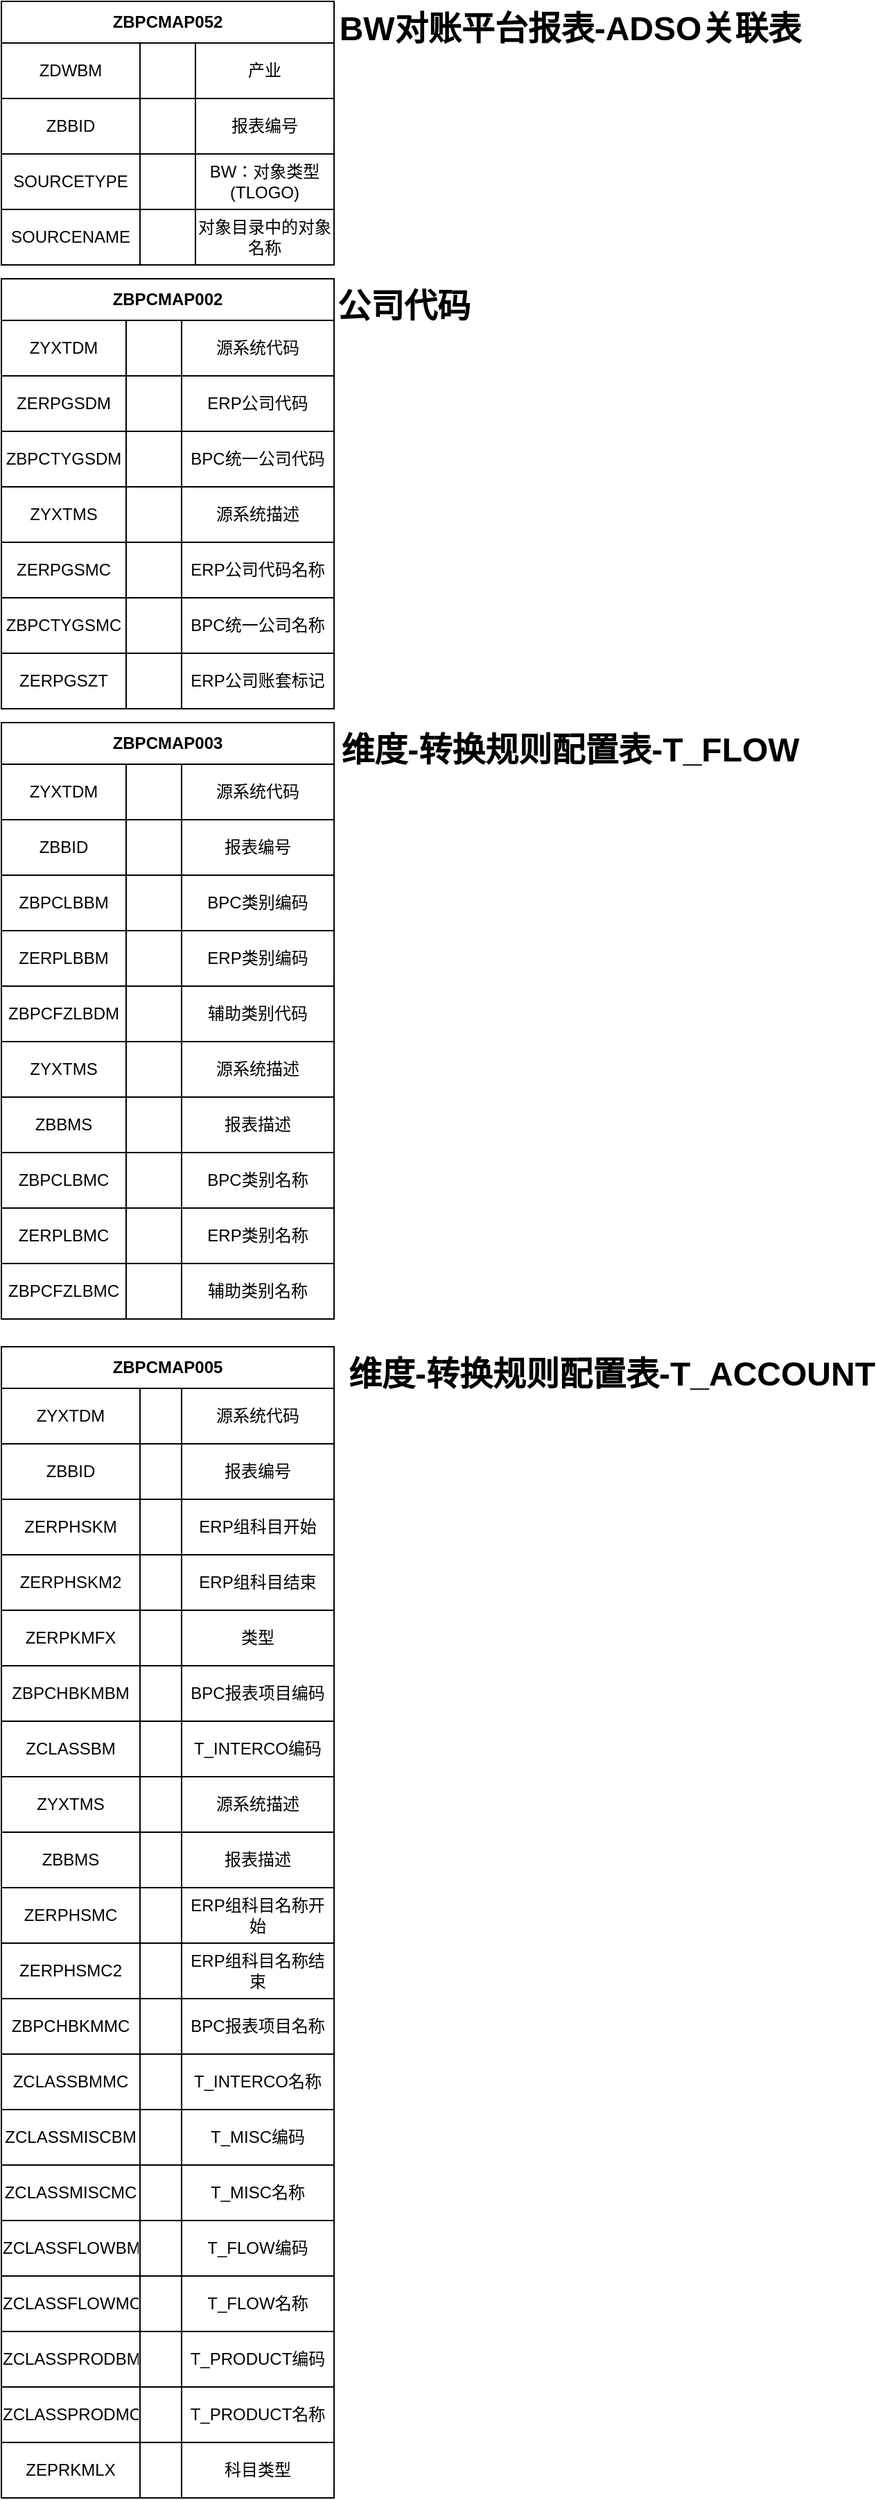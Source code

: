 <mxfile version="14.2.9" type="github" pages="2">
  <diagram id="AV6xKG_2EytfMjAXluW-" name="第 1 页">
    <mxGraphModel dx="919" dy="552" grid="1" gridSize="10" guides="1" tooltips="1" connect="1" arrows="1" fold="1" page="1" pageScale="1" pageWidth="800" pageHeight="10000" math="0" shadow="0">
      <root>
        <mxCell id="0" />
        <mxCell id="1" parent="0" />
        <mxCell id="hJ08Fr4r6DhUKSR9rsKi-1" value="ZBPCMAP052" style="shape=table;html=1;whiteSpace=wrap;startSize=30;container=1;collapsible=0;childLayout=tableLayout;fontStyle=1;align=center;" vertex="1" parent="1">
          <mxGeometry x="60" y="60" width="240" height="190" as="geometry" />
        </mxCell>
        <mxCell id="hJ08Fr4r6DhUKSR9rsKi-2" value="" style="shape=partialRectangle;html=1;whiteSpace=wrap;collapsible=0;dropTarget=0;pointerEvents=0;fillColor=none;top=0;left=0;bottom=0;right=0;points=[[0,0.5],[1,0.5]];portConstraint=eastwest;" vertex="1" parent="hJ08Fr4r6DhUKSR9rsKi-1">
          <mxGeometry y="30" width="240" height="40" as="geometry" />
        </mxCell>
        <mxCell id="hJ08Fr4r6DhUKSR9rsKi-3" value="ZDWBM" style="shape=partialRectangle;html=1;whiteSpace=wrap;connectable=0;fillColor=none;top=0;left=0;bottom=0;right=0;overflow=hidden;" vertex="1" parent="hJ08Fr4r6DhUKSR9rsKi-2">
          <mxGeometry width="100" height="40" as="geometry" />
        </mxCell>
        <mxCell id="hJ08Fr4r6DhUKSR9rsKi-4" value="" style="shape=partialRectangle;html=1;whiteSpace=wrap;connectable=0;fillColor=none;top=0;left=0;bottom=0;right=0;overflow=hidden;" vertex="1" parent="hJ08Fr4r6DhUKSR9rsKi-2">
          <mxGeometry x="100" width="40" height="40" as="geometry" />
        </mxCell>
        <mxCell id="hJ08Fr4r6DhUKSR9rsKi-5" value="产业" style="shape=partialRectangle;html=1;whiteSpace=wrap;connectable=0;fillColor=none;top=0;left=0;bottom=0;right=0;overflow=hidden;" vertex="1" parent="hJ08Fr4r6DhUKSR9rsKi-2">
          <mxGeometry x="140" width="100" height="40" as="geometry" />
        </mxCell>
        <mxCell id="hJ08Fr4r6DhUKSR9rsKi-6" value="" style="shape=partialRectangle;html=1;whiteSpace=wrap;collapsible=0;dropTarget=0;pointerEvents=0;fillColor=none;top=0;left=0;bottom=0;right=0;points=[[0,0.5],[1,0.5]];portConstraint=eastwest;" vertex="1" parent="hJ08Fr4r6DhUKSR9rsKi-1">
          <mxGeometry y="70" width="240" height="40" as="geometry" />
        </mxCell>
        <mxCell id="hJ08Fr4r6DhUKSR9rsKi-7" value="ZBBID" style="shape=partialRectangle;html=1;whiteSpace=wrap;connectable=0;fillColor=none;top=0;left=0;bottom=0;right=0;overflow=hidden;" vertex="1" parent="hJ08Fr4r6DhUKSR9rsKi-6">
          <mxGeometry width="100" height="40" as="geometry" />
        </mxCell>
        <mxCell id="hJ08Fr4r6DhUKSR9rsKi-8" value="" style="shape=partialRectangle;html=1;whiteSpace=wrap;connectable=0;fillColor=none;top=0;left=0;bottom=0;right=0;overflow=hidden;" vertex="1" parent="hJ08Fr4r6DhUKSR9rsKi-6">
          <mxGeometry x="100" width="40" height="40" as="geometry" />
        </mxCell>
        <mxCell id="hJ08Fr4r6DhUKSR9rsKi-9" value="报表编号" style="shape=partialRectangle;html=1;whiteSpace=wrap;connectable=0;fillColor=none;top=0;left=0;bottom=0;right=0;overflow=hidden;" vertex="1" parent="hJ08Fr4r6DhUKSR9rsKi-6">
          <mxGeometry x="140" width="100" height="40" as="geometry" />
        </mxCell>
        <mxCell id="hJ08Fr4r6DhUKSR9rsKi-10" value="" style="shape=partialRectangle;html=1;whiteSpace=wrap;collapsible=0;dropTarget=0;pointerEvents=0;fillColor=none;top=0;left=0;bottom=0;right=0;points=[[0,0.5],[1,0.5]];portConstraint=eastwest;" vertex="1" parent="hJ08Fr4r6DhUKSR9rsKi-1">
          <mxGeometry y="110" width="240" height="40" as="geometry" />
        </mxCell>
        <mxCell id="hJ08Fr4r6DhUKSR9rsKi-11" value="SOURCETYPE" style="shape=partialRectangle;html=1;whiteSpace=wrap;connectable=0;fillColor=none;top=0;left=0;bottom=0;right=0;overflow=hidden;" vertex="1" parent="hJ08Fr4r6DhUKSR9rsKi-10">
          <mxGeometry width="100" height="40" as="geometry" />
        </mxCell>
        <mxCell id="hJ08Fr4r6DhUKSR9rsKi-12" value="" style="shape=partialRectangle;html=1;whiteSpace=wrap;connectable=0;fillColor=none;top=0;left=0;bottom=0;right=0;overflow=hidden;" vertex="1" parent="hJ08Fr4r6DhUKSR9rsKi-10">
          <mxGeometry x="100" width="40" height="40" as="geometry" />
        </mxCell>
        <mxCell id="hJ08Fr4r6DhUKSR9rsKi-13" value="BW：对象类型 (TLOGO)" style="shape=partialRectangle;html=1;whiteSpace=wrap;connectable=0;fillColor=none;top=0;left=0;bottom=0;right=0;overflow=hidden;" vertex="1" parent="hJ08Fr4r6DhUKSR9rsKi-10">
          <mxGeometry x="140" width="100" height="40" as="geometry" />
        </mxCell>
        <mxCell id="hJ08Fr4r6DhUKSR9rsKi-20" style="shape=partialRectangle;html=1;whiteSpace=wrap;collapsible=0;dropTarget=0;pointerEvents=0;fillColor=none;top=0;left=0;bottom=0;right=0;points=[[0,0.5],[1,0.5]];portConstraint=eastwest;" vertex="1" parent="hJ08Fr4r6DhUKSR9rsKi-1">
          <mxGeometry y="150" width="240" height="40" as="geometry" />
        </mxCell>
        <mxCell id="hJ08Fr4r6DhUKSR9rsKi-21" value="SOURCENAME" style="shape=partialRectangle;html=1;whiteSpace=wrap;connectable=0;fillColor=none;top=0;left=0;bottom=0;right=0;overflow=hidden;" vertex="1" parent="hJ08Fr4r6DhUKSR9rsKi-20">
          <mxGeometry width="100" height="40" as="geometry" />
        </mxCell>
        <mxCell id="hJ08Fr4r6DhUKSR9rsKi-22" style="shape=partialRectangle;html=1;whiteSpace=wrap;connectable=0;fillColor=none;top=0;left=0;bottom=0;right=0;overflow=hidden;" vertex="1" parent="hJ08Fr4r6DhUKSR9rsKi-20">
          <mxGeometry x="100" width="40" height="40" as="geometry" />
        </mxCell>
        <mxCell id="hJ08Fr4r6DhUKSR9rsKi-23" value="对象目录中的对象名称" style="shape=partialRectangle;html=1;whiteSpace=wrap;connectable=0;fillColor=none;top=0;left=0;bottom=0;right=0;overflow=hidden;" vertex="1" parent="hJ08Fr4r6DhUKSR9rsKi-20">
          <mxGeometry x="140" width="100" height="40" as="geometry" />
        </mxCell>
        <mxCell id="hJ08Fr4r6DhUKSR9rsKi-15" value="BW对账平台报表-ADSO关联表" style="text;strokeColor=none;fillColor=none;html=1;fontSize=24;fontStyle=1;verticalAlign=middle;align=center;" vertex="1" parent="1">
          <mxGeometry x="420" y="60" width="100" height="40" as="geometry" />
        </mxCell>
        <mxCell id="hJ08Fr4r6DhUKSR9rsKi-25" value="ZBPCMAP002" style="shape=table;html=1;whiteSpace=wrap;startSize=30;container=1;collapsible=0;childLayout=tableLayout;fontStyle=1;align=center;" vertex="1" parent="1">
          <mxGeometry x="60" y="260" width="240" height="310" as="geometry" />
        </mxCell>
        <mxCell id="hJ08Fr4r6DhUKSR9rsKi-26" value="" style="shape=partialRectangle;html=1;whiteSpace=wrap;collapsible=0;dropTarget=0;pointerEvents=0;fillColor=none;top=0;left=0;bottom=0;right=0;points=[[0,0.5],[1,0.5]];portConstraint=eastwest;" vertex="1" parent="hJ08Fr4r6DhUKSR9rsKi-25">
          <mxGeometry y="30" width="240" height="40" as="geometry" />
        </mxCell>
        <mxCell id="hJ08Fr4r6DhUKSR9rsKi-27" value="ZYXTDM" style="shape=partialRectangle;html=1;whiteSpace=wrap;connectable=0;fillColor=none;top=0;left=0;bottom=0;right=0;overflow=hidden;" vertex="1" parent="hJ08Fr4r6DhUKSR9rsKi-26">
          <mxGeometry width="90" height="40" as="geometry" />
        </mxCell>
        <mxCell id="hJ08Fr4r6DhUKSR9rsKi-28" value="" style="shape=partialRectangle;html=1;whiteSpace=wrap;connectable=0;fillColor=none;top=0;left=0;bottom=0;right=0;overflow=hidden;" vertex="1" parent="hJ08Fr4r6DhUKSR9rsKi-26">
          <mxGeometry x="90" width="40" height="40" as="geometry" />
        </mxCell>
        <mxCell id="hJ08Fr4r6DhUKSR9rsKi-29" value="源系统代码" style="shape=partialRectangle;html=1;whiteSpace=wrap;connectable=0;fillColor=none;top=0;left=0;bottom=0;right=0;overflow=hidden;" vertex="1" parent="hJ08Fr4r6DhUKSR9rsKi-26">
          <mxGeometry x="130" width="110" height="40" as="geometry" />
        </mxCell>
        <mxCell id="hJ08Fr4r6DhUKSR9rsKi-30" value="" style="shape=partialRectangle;html=1;whiteSpace=wrap;collapsible=0;dropTarget=0;pointerEvents=0;fillColor=none;top=0;left=0;bottom=0;right=0;points=[[0,0.5],[1,0.5]];portConstraint=eastwest;" vertex="1" parent="hJ08Fr4r6DhUKSR9rsKi-25">
          <mxGeometry y="70" width="240" height="40" as="geometry" />
        </mxCell>
        <mxCell id="hJ08Fr4r6DhUKSR9rsKi-31" value="ZERPGSDM" style="shape=partialRectangle;html=1;whiteSpace=wrap;connectable=0;fillColor=none;top=0;left=0;bottom=0;right=0;overflow=hidden;" vertex="1" parent="hJ08Fr4r6DhUKSR9rsKi-30">
          <mxGeometry width="90" height="40" as="geometry" />
        </mxCell>
        <mxCell id="hJ08Fr4r6DhUKSR9rsKi-32" value="" style="shape=partialRectangle;html=1;whiteSpace=wrap;connectable=0;fillColor=none;top=0;left=0;bottom=0;right=0;overflow=hidden;" vertex="1" parent="hJ08Fr4r6DhUKSR9rsKi-30">
          <mxGeometry x="90" width="40" height="40" as="geometry" />
        </mxCell>
        <mxCell id="hJ08Fr4r6DhUKSR9rsKi-33" value="ERP公司代码" style="shape=partialRectangle;html=1;whiteSpace=wrap;connectable=0;fillColor=none;top=0;left=0;bottom=0;right=0;overflow=hidden;" vertex="1" parent="hJ08Fr4r6DhUKSR9rsKi-30">
          <mxGeometry x="130" width="110" height="40" as="geometry" />
        </mxCell>
        <mxCell id="hJ08Fr4r6DhUKSR9rsKi-34" value="" style="shape=partialRectangle;html=1;whiteSpace=wrap;collapsible=0;dropTarget=0;pointerEvents=0;fillColor=none;top=0;left=0;bottom=0;right=0;points=[[0,0.5],[1,0.5]];portConstraint=eastwest;" vertex="1" parent="hJ08Fr4r6DhUKSR9rsKi-25">
          <mxGeometry y="110" width="240" height="40" as="geometry" />
        </mxCell>
        <mxCell id="hJ08Fr4r6DhUKSR9rsKi-35" value="ZBPCTYGSDM" style="shape=partialRectangle;html=1;whiteSpace=wrap;connectable=0;fillColor=none;top=0;left=0;bottom=0;right=0;overflow=hidden;" vertex="1" parent="hJ08Fr4r6DhUKSR9rsKi-34">
          <mxGeometry width="90" height="40" as="geometry" />
        </mxCell>
        <mxCell id="hJ08Fr4r6DhUKSR9rsKi-36" value="" style="shape=partialRectangle;html=1;whiteSpace=wrap;connectable=0;fillColor=none;top=0;left=0;bottom=0;right=0;overflow=hidden;" vertex="1" parent="hJ08Fr4r6DhUKSR9rsKi-34">
          <mxGeometry x="90" width="40" height="40" as="geometry" />
        </mxCell>
        <mxCell id="hJ08Fr4r6DhUKSR9rsKi-37" value="BPC统一公司代码" style="shape=partialRectangle;html=1;whiteSpace=wrap;connectable=0;fillColor=none;top=0;left=0;bottom=0;right=0;overflow=hidden;" vertex="1" parent="hJ08Fr4r6DhUKSR9rsKi-34">
          <mxGeometry x="130" width="110" height="40" as="geometry" />
        </mxCell>
        <mxCell id="hJ08Fr4r6DhUKSR9rsKi-43" style="shape=partialRectangle;html=1;whiteSpace=wrap;collapsible=0;dropTarget=0;pointerEvents=0;fillColor=none;top=0;left=0;bottom=0;right=0;points=[[0,0.5],[1,0.5]];portConstraint=eastwest;" vertex="1" parent="hJ08Fr4r6DhUKSR9rsKi-25">
          <mxGeometry y="150" width="240" height="40" as="geometry" />
        </mxCell>
        <mxCell id="hJ08Fr4r6DhUKSR9rsKi-44" value="ZYXTMS" style="shape=partialRectangle;html=1;whiteSpace=wrap;connectable=0;fillColor=none;top=0;left=0;bottom=0;right=0;overflow=hidden;" vertex="1" parent="hJ08Fr4r6DhUKSR9rsKi-43">
          <mxGeometry width="90" height="40" as="geometry" />
        </mxCell>
        <mxCell id="hJ08Fr4r6DhUKSR9rsKi-45" style="shape=partialRectangle;html=1;whiteSpace=wrap;connectable=0;fillColor=none;top=0;left=0;bottom=0;right=0;overflow=hidden;" vertex="1" parent="hJ08Fr4r6DhUKSR9rsKi-43">
          <mxGeometry x="90" width="40" height="40" as="geometry" />
        </mxCell>
        <mxCell id="hJ08Fr4r6DhUKSR9rsKi-46" value="源系统描述" style="shape=partialRectangle;html=1;whiteSpace=wrap;connectable=0;fillColor=none;top=0;left=0;bottom=0;right=0;overflow=hidden;" vertex="1" parent="hJ08Fr4r6DhUKSR9rsKi-43">
          <mxGeometry x="130" width="110" height="40" as="geometry" />
        </mxCell>
        <mxCell id="hJ08Fr4r6DhUKSR9rsKi-39" style="shape=partialRectangle;html=1;whiteSpace=wrap;collapsible=0;dropTarget=0;pointerEvents=0;fillColor=none;top=0;left=0;bottom=0;right=0;points=[[0,0.5],[1,0.5]];portConstraint=eastwest;" vertex="1" parent="hJ08Fr4r6DhUKSR9rsKi-25">
          <mxGeometry y="190" width="240" height="40" as="geometry" />
        </mxCell>
        <mxCell id="hJ08Fr4r6DhUKSR9rsKi-40" value="ZERPGSMC" style="shape=partialRectangle;html=1;whiteSpace=wrap;connectable=0;fillColor=none;top=0;left=0;bottom=0;right=0;overflow=hidden;" vertex="1" parent="hJ08Fr4r6DhUKSR9rsKi-39">
          <mxGeometry width="90" height="40" as="geometry" />
        </mxCell>
        <mxCell id="hJ08Fr4r6DhUKSR9rsKi-41" style="shape=partialRectangle;html=1;whiteSpace=wrap;connectable=0;fillColor=none;top=0;left=0;bottom=0;right=0;overflow=hidden;" vertex="1" parent="hJ08Fr4r6DhUKSR9rsKi-39">
          <mxGeometry x="90" width="40" height="40" as="geometry" />
        </mxCell>
        <mxCell id="hJ08Fr4r6DhUKSR9rsKi-42" value="ERP公司代码名称" style="shape=partialRectangle;html=1;whiteSpace=wrap;connectable=0;fillColor=none;top=0;left=0;bottom=0;right=0;overflow=hidden;" vertex="1" parent="hJ08Fr4r6DhUKSR9rsKi-39">
          <mxGeometry x="130" width="110" height="40" as="geometry" />
        </mxCell>
        <mxCell id="hJ08Fr4r6DhUKSR9rsKi-51" style="shape=partialRectangle;html=1;whiteSpace=wrap;collapsible=0;dropTarget=0;pointerEvents=0;fillColor=none;top=0;left=0;bottom=0;right=0;points=[[0,0.5],[1,0.5]];portConstraint=eastwest;" vertex="1" parent="hJ08Fr4r6DhUKSR9rsKi-25">
          <mxGeometry y="230" width="240" height="40" as="geometry" />
        </mxCell>
        <mxCell id="hJ08Fr4r6DhUKSR9rsKi-52" value="ZBPCTYGSMC" style="shape=partialRectangle;html=1;whiteSpace=wrap;connectable=0;fillColor=none;top=0;left=0;bottom=0;right=0;overflow=hidden;" vertex="1" parent="hJ08Fr4r6DhUKSR9rsKi-51">
          <mxGeometry width="90" height="40" as="geometry" />
        </mxCell>
        <mxCell id="hJ08Fr4r6DhUKSR9rsKi-53" style="shape=partialRectangle;html=1;whiteSpace=wrap;connectable=0;fillColor=none;top=0;left=0;bottom=0;right=0;overflow=hidden;" vertex="1" parent="hJ08Fr4r6DhUKSR9rsKi-51">
          <mxGeometry x="90" width="40" height="40" as="geometry" />
        </mxCell>
        <mxCell id="hJ08Fr4r6DhUKSR9rsKi-54" value="BPC统一公司名称" style="shape=partialRectangle;html=1;whiteSpace=wrap;connectable=0;fillColor=none;top=0;left=0;bottom=0;right=0;overflow=hidden;" vertex="1" parent="hJ08Fr4r6DhUKSR9rsKi-51">
          <mxGeometry x="130" width="110" height="40" as="geometry" />
        </mxCell>
        <mxCell id="hJ08Fr4r6DhUKSR9rsKi-47" style="shape=partialRectangle;html=1;whiteSpace=wrap;collapsible=0;dropTarget=0;pointerEvents=0;fillColor=none;top=0;left=0;bottom=0;right=0;points=[[0,0.5],[1,0.5]];portConstraint=eastwest;" vertex="1" parent="hJ08Fr4r6DhUKSR9rsKi-25">
          <mxGeometry y="270" width="240" height="40" as="geometry" />
        </mxCell>
        <mxCell id="hJ08Fr4r6DhUKSR9rsKi-48" value="ZERPGSZT" style="shape=partialRectangle;html=1;whiteSpace=wrap;connectable=0;fillColor=none;top=0;left=0;bottom=0;right=0;overflow=hidden;" vertex="1" parent="hJ08Fr4r6DhUKSR9rsKi-47">
          <mxGeometry width="90" height="40" as="geometry" />
        </mxCell>
        <mxCell id="hJ08Fr4r6DhUKSR9rsKi-49" style="shape=partialRectangle;html=1;whiteSpace=wrap;connectable=0;fillColor=none;top=0;left=0;bottom=0;right=0;overflow=hidden;" vertex="1" parent="hJ08Fr4r6DhUKSR9rsKi-47">
          <mxGeometry x="90" width="40" height="40" as="geometry" />
        </mxCell>
        <mxCell id="hJ08Fr4r6DhUKSR9rsKi-50" value="ERP公司账套标记" style="shape=partialRectangle;html=1;whiteSpace=wrap;connectable=0;fillColor=none;top=0;left=0;bottom=0;right=0;overflow=hidden;" vertex="1" parent="hJ08Fr4r6DhUKSR9rsKi-47">
          <mxGeometry x="130" width="110" height="40" as="geometry" />
        </mxCell>
        <mxCell id="hJ08Fr4r6DhUKSR9rsKi-38" value="公司代码" style="text;strokeColor=none;fillColor=none;html=1;fontSize=24;fontStyle=1;verticalAlign=middle;align=center;" vertex="1" parent="1">
          <mxGeometry x="300" y="260" width="100" height="40" as="geometry" />
        </mxCell>
        <mxCell id="hJ08Fr4r6DhUKSR9rsKi-55" value="ZBPCMAP003" style="shape=table;html=1;whiteSpace=wrap;startSize=30;container=1;collapsible=0;childLayout=tableLayout;fontStyle=1;align=center;" vertex="1" parent="1">
          <mxGeometry x="60" y="580" width="240" height="430" as="geometry" />
        </mxCell>
        <mxCell id="hJ08Fr4r6DhUKSR9rsKi-56" value="" style="shape=partialRectangle;html=1;whiteSpace=wrap;collapsible=0;dropTarget=0;pointerEvents=0;fillColor=none;top=0;left=0;bottom=0;right=0;points=[[0,0.5],[1,0.5]];portConstraint=eastwest;" vertex="1" parent="hJ08Fr4r6DhUKSR9rsKi-55">
          <mxGeometry y="30" width="240" height="40" as="geometry" />
        </mxCell>
        <mxCell id="hJ08Fr4r6DhUKSR9rsKi-57" value="ZYXTDM" style="shape=partialRectangle;html=1;whiteSpace=wrap;connectable=0;fillColor=none;top=0;left=0;bottom=0;right=0;overflow=hidden;" vertex="1" parent="hJ08Fr4r6DhUKSR9rsKi-56">
          <mxGeometry width="90" height="40" as="geometry" />
        </mxCell>
        <mxCell id="hJ08Fr4r6DhUKSR9rsKi-58" value="" style="shape=partialRectangle;html=1;whiteSpace=wrap;connectable=0;fillColor=none;top=0;left=0;bottom=0;right=0;overflow=hidden;" vertex="1" parent="hJ08Fr4r6DhUKSR9rsKi-56">
          <mxGeometry x="90" width="40" height="40" as="geometry" />
        </mxCell>
        <mxCell id="hJ08Fr4r6DhUKSR9rsKi-59" value="源系统代码" style="shape=partialRectangle;html=1;whiteSpace=wrap;connectable=0;fillColor=none;top=0;left=0;bottom=0;right=0;overflow=hidden;" vertex="1" parent="hJ08Fr4r6DhUKSR9rsKi-56">
          <mxGeometry x="130" width="110" height="40" as="geometry" />
        </mxCell>
        <mxCell id="hJ08Fr4r6DhUKSR9rsKi-60" value="" style="shape=partialRectangle;html=1;whiteSpace=wrap;collapsible=0;dropTarget=0;pointerEvents=0;fillColor=none;top=0;left=0;bottom=0;right=0;points=[[0,0.5],[1,0.5]];portConstraint=eastwest;" vertex="1" parent="hJ08Fr4r6DhUKSR9rsKi-55">
          <mxGeometry y="70" width="240" height="40" as="geometry" />
        </mxCell>
        <mxCell id="hJ08Fr4r6DhUKSR9rsKi-61" value="ZBBID" style="shape=partialRectangle;html=1;whiteSpace=wrap;connectable=0;fillColor=none;top=0;left=0;bottom=0;right=0;overflow=hidden;" vertex="1" parent="hJ08Fr4r6DhUKSR9rsKi-60">
          <mxGeometry width="90" height="40" as="geometry" />
        </mxCell>
        <mxCell id="hJ08Fr4r6DhUKSR9rsKi-62" value="" style="shape=partialRectangle;html=1;whiteSpace=wrap;connectable=0;fillColor=none;top=0;left=0;bottom=0;right=0;overflow=hidden;" vertex="1" parent="hJ08Fr4r6DhUKSR9rsKi-60">
          <mxGeometry x="90" width="40" height="40" as="geometry" />
        </mxCell>
        <mxCell id="hJ08Fr4r6DhUKSR9rsKi-63" value="报表编号" style="shape=partialRectangle;html=1;whiteSpace=wrap;connectable=0;fillColor=none;top=0;left=0;bottom=0;right=0;overflow=hidden;" vertex="1" parent="hJ08Fr4r6DhUKSR9rsKi-60">
          <mxGeometry x="130" width="110" height="40" as="geometry" />
        </mxCell>
        <mxCell id="hJ08Fr4r6DhUKSR9rsKi-64" value="" style="shape=partialRectangle;html=1;whiteSpace=wrap;collapsible=0;dropTarget=0;pointerEvents=0;fillColor=none;top=0;left=0;bottom=0;right=0;points=[[0,0.5],[1,0.5]];portConstraint=eastwest;" vertex="1" parent="hJ08Fr4r6DhUKSR9rsKi-55">
          <mxGeometry y="110" width="240" height="40" as="geometry" />
        </mxCell>
        <mxCell id="hJ08Fr4r6DhUKSR9rsKi-65" value="ZBPCLBBM" style="shape=partialRectangle;html=1;whiteSpace=wrap;connectable=0;fillColor=none;top=0;left=0;bottom=0;right=0;overflow=hidden;" vertex="1" parent="hJ08Fr4r6DhUKSR9rsKi-64">
          <mxGeometry width="90" height="40" as="geometry" />
        </mxCell>
        <mxCell id="hJ08Fr4r6DhUKSR9rsKi-66" value="" style="shape=partialRectangle;html=1;whiteSpace=wrap;connectable=0;fillColor=none;top=0;left=0;bottom=0;right=0;overflow=hidden;" vertex="1" parent="hJ08Fr4r6DhUKSR9rsKi-64">
          <mxGeometry x="90" width="40" height="40" as="geometry" />
        </mxCell>
        <mxCell id="hJ08Fr4r6DhUKSR9rsKi-67" value="BPC类别编码" style="shape=partialRectangle;html=1;whiteSpace=wrap;connectable=0;fillColor=none;top=0;left=0;bottom=0;right=0;overflow=hidden;" vertex="1" parent="hJ08Fr4r6DhUKSR9rsKi-64">
          <mxGeometry x="130" width="110" height="40" as="geometry" />
        </mxCell>
        <mxCell id="hJ08Fr4r6DhUKSR9rsKi-69" style="shape=partialRectangle;html=1;whiteSpace=wrap;collapsible=0;dropTarget=0;pointerEvents=0;fillColor=none;top=0;left=0;bottom=0;right=0;points=[[0,0.5],[1,0.5]];portConstraint=eastwest;" vertex="1" parent="hJ08Fr4r6DhUKSR9rsKi-55">
          <mxGeometry y="150" width="240" height="40" as="geometry" />
        </mxCell>
        <mxCell id="hJ08Fr4r6DhUKSR9rsKi-70" value="ZERPLBBM" style="shape=partialRectangle;html=1;whiteSpace=wrap;connectable=0;fillColor=none;top=0;left=0;bottom=0;right=0;overflow=hidden;" vertex="1" parent="hJ08Fr4r6DhUKSR9rsKi-69">
          <mxGeometry width="90" height="40" as="geometry" />
        </mxCell>
        <mxCell id="hJ08Fr4r6DhUKSR9rsKi-71" style="shape=partialRectangle;html=1;whiteSpace=wrap;connectable=0;fillColor=none;top=0;left=0;bottom=0;right=0;overflow=hidden;" vertex="1" parent="hJ08Fr4r6DhUKSR9rsKi-69">
          <mxGeometry x="90" width="40" height="40" as="geometry" />
        </mxCell>
        <mxCell id="hJ08Fr4r6DhUKSR9rsKi-72" value="ERP类别编码" style="shape=partialRectangle;html=1;whiteSpace=wrap;connectable=0;fillColor=none;top=0;left=0;bottom=0;right=0;overflow=hidden;" vertex="1" parent="hJ08Fr4r6DhUKSR9rsKi-69">
          <mxGeometry x="130" width="110" height="40" as="geometry" />
        </mxCell>
        <mxCell id="hJ08Fr4r6DhUKSR9rsKi-73" style="shape=partialRectangle;html=1;whiteSpace=wrap;collapsible=0;dropTarget=0;pointerEvents=0;fillColor=none;top=0;left=0;bottom=0;right=0;points=[[0,0.5],[1,0.5]];portConstraint=eastwest;" vertex="1" parent="hJ08Fr4r6DhUKSR9rsKi-55">
          <mxGeometry y="190" width="240" height="40" as="geometry" />
        </mxCell>
        <mxCell id="hJ08Fr4r6DhUKSR9rsKi-74" value="ZBPCFZLBDM" style="shape=partialRectangle;html=1;whiteSpace=wrap;connectable=0;fillColor=none;top=0;left=0;bottom=0;right=0;overflow=hidden;" vertex="1" parent="hJ08Fr4r6DhUKSR9rsKi-73">
          <mxGeometry width="90" height="40" as="geometry" />
        </mxCell>
        <mxCell id="hJ08Fr4r6DhUKSR9rsKi-75" style="shape=partialRectangle;html=1;whiteSpace=wrap;connectable=0;fillColor=none;top=0;left=0;bottom=0;right=0;overflow=hidden;" vertex="1" parent="hJ08Fr4r6DhUKSR9rsKi-73">
          <mxGeometry x="90" width="40" height="40" as="geometry" />
        </mxCell>
        <mxCell id="hJ08Fr4r6DhUKSR9rsKi-76" value="辅助类别代码" style="shape=partialRectangle;html=1;whiteSpace=wrap;connectable=0;fillColor=none;top=0;left=0;bottom=0;right=0;overflow=hidden;" vertex="1" parent="hJ08Fr4r6DhUKSR9rsKi-73">
          <mxGeometry x="130" width="110" height="40" as="geometry" />
        </mxCell>
        <mxCell id="hJ08Fr4r6DhUKSR9rsKi-77" style="shape=partialRectangle;html=1;whiteSpace=wrap;collapsible=0;dropTarget=0;pointerEvents=0;fillColor=none;top=0;left=0;bottom=0;right=0;points=[[0,0.5],[1,0.5]];portConstraint=eastwest;" vertex="1" parent="hJ08Fr4r6DhUKSR9rsKi-55">
          <mxGeometry y="230" width="240" height="40" as="geometry" />
        </mxCell>
        <mxCell id="hJ08Fr4r6DhUKSR9rsKi-78" value="ZYXTMS" style="shape=partialRectangle;html=1;whiteSpace=wrap;connectable=0;fillColor=none;top=0;left=0;bottom=0;right=0;overflow=hidden;" vertex="1" parent="hJ08Fr4r6DhUKSR9rsKi-77">
          <mxGeometry width="90" height="40" as="geometry" />
        </mxCell>
        <mxCell id="hJ08Fr4r6DhUKSR9rsKi-79" style="shape=partialRectangle;html=1;whiteSpace=wrap;connectable=0;fillColor=none;top=0;left=0;bottom=0;right=0;overflow=hidden;" vertex="1" parent="hJ08Fr4r6DhUKSR9rsKi-77">
          <mxGeometry x="90" width="40" height="40" as="geometry" />
        </mxCell>
        <mxCell id="hJ08Fr4r6DhUKSR9rsKi-80" value="源系统描述" style="shape=partialRectangle;html=1;whiteSpace=wrap;connectable=0;fillColor=none;top=0;left=0;bottom=0;right=0;overflow=hidden;" vertex="1" parent="hJ08Fr4r6DhUKSR9rsKi-77">
          <mxGeometry x="130" width="110" height="40" as="geometry" />
        </mxCell>
        <mxCell id="hJ08Fr4r6DhUKSR9rsKi-81" style="shape=partialRectangle;html=1;whiteSpace=wrap;collapsible=0;dropTarget=0;pointerEvents=0;fillColor=none;top=0;left=0;bottom=0;right=0;points=[[0,0.5],[1,0.5]];portConstraint=eastwest;" vertex="1" parent="hJ08Fr4r6DhUKSR9rsKi-55">
          <mxGeometry y="270" width="240" height="40" as="geometry" />
        </mxCell>
        <mxCell id="hJ08Fr4r6DhUKSR9rsKi-82" value="ZBBMS" style="shape=partialRectangle;html=1;whiteSpace=wrap;connectable=0;fillColor=none;top=0;left=0;bottom=0;right=0;overflow=hidden;" vertex="1" parent="hJ08Fr4r6DhUKSR9rsKi-81">
          <mxGeometry width="90" height="40" as="geometry" />
        </mxCell>
        <mxCell id="hJ08Fr4r6DhUKSR9rsKi-83" style="shape=partialRectangle;html=1;whiteSpace=wrap;connectable=0;fillColor=none;top=0;left=0;bottom=0;right=0;overflow=hidden;" vertex="1" parent="hJ08Fr4r6DhUKSR9rsKi-81">
          <mxGeometry x="90" width="40" height="40" as="geometry" />
        </mxCell>
        <mxCell id="hJ08Fr4r6DhUKSR9rsKi-84" value="报表描述" style="shape=partialRectangle;html=1;whiteSpace=wrap;connectable=0;fillColor=none;top=0;left=0;bottom=0;right=0;overflow=hidden;" vertex="1" parent="hJ08Fr4r6DhUKSR9rsKi-81">
          <mxGeometry x="130" width="110" height="40" as="geometry" />
        </mxCell>
        <mxCell id="hJ08Fr4r6DhUKSR9rsKi-85" style="shape=partialRectangle;html=1;whiteSpace=wrap;collapsible=0;dropTarget=0;pointerEvents=0;fillColor=none;top=0;left=0;bottom=0;right=0;points=[[0,0.5],[1,0.5]];portConstraint=eastwest;" vertex="1" parent="hJ08Fr4r6DhUKSR9rsKi-55">
          <mxGeometry y="310" width="240" height="40" as="geometry" />
        </mxCell>
        <mxCell id="hJ08Fr4r6DhUKSR9rsKi-86" value="ZBPCLBMC" style="shape=partialRectangle;html=1;whiteSpace=wrap;connectable=0;fillColor=none;top=0;left=0;bottom=0;right=0;overflow=hidden;" vertex="1" parent="hJ08Fr4r6DhUKSR9rsKi-85">
          <mxGeometry width="90" height="40" as="geometry" />
        </mxCell>
        <mxCell id="hJ08Fr4r6DhUKSR9rsKi-87" style="shape=partialRectangle;html=1;whiteSpace=wrap;connectable=0;fillColor=none;top=0;left=0;bottom=0;right=0;overflow=hidden;" vertex="1" parent="hJ08Fr4r6DhUKSR9rsKi-85">
          <mxGeometry x="90" width="40" height="40" as="geometry" />
        </mxCell>
        <mxCell id="hJ08Fr4r6DhUKSR9rsKi-88" value="BPC类别名称" style="shape=partialRectangle;html=1;whiteSpace=wrap;connectable=0;fillColor=none;top=0;left=0;bottom=0;right=0;overflow=hidden;" vertex="1" parent="hJ08Fr4r6DhUKSR9rsKi-85">
          <mxGeometry x="130" width="110" height="40" as="geometry" />
        </mxCell>
        <mxCell id="hJ08Fr4r6DhUKSR9rsKi-89" style="shape=partialRectangle;html=1;whiteSpace=wrap;collapsible=0;dropTarget=0;pointerEvents=0;fillColor=none;top=0;left=0;bottom=0;right=0;points=[[0,0.5],[1,0.5]];portConstraint=eastwest;" vertex="1" parent="hJ08Fr4r6DhUKSR9rsKi-55">
          <mxGeometry y="350" width="240" height="40" as="geometry" />
        </mxCell>
        <mxCell id="hJ08Fr4r6DhUKSR9rsKi-90" value="ZERPLBMC" style="shape=partialRectangle;html=1;whiteSpace=wrap;connectable=0;fillColor=none;top=0;left=0;bottom=0;right=0;overflow=hidden;" vertex="1" parent="hJ08Fr4r6DhUKSR9rsKi-89">
          <mxGeometry width="90" height="40" as="geometry" />
        </mxCell>
        <mxCell id="hJ08Fr4r6DhUKSR9rsKi-91" style="shape=partialRectangle;html=1;whiteSpace=wrap;connectable=0;fillColor=none;top=0;left=0;bottom=0;right=0;overflow=hidden;" vertex="1" parent="hJ08Fr4r6DhUKSR9rsKi-89">
          <mxGeometry x="90" width="40" height="40" as="geometry" />
        </mxCell>
        <mxCell id="hJ08Fr4r6DhUKSR9rsKi-92" value="ERP类别名称" style="shape=partialRectangle;html=1;whiteSpace=wrap;connectable=0;fillColor=none;top=0;left=0;bottom=0;right=0;overflow=hidden;" vertex="1" parent="hJ08Fr4r6DhUKSR9rsKi-89">
          <mxGeometry x="130" width="110" height="40" as="geometry" />
        </mxCell>
        <mxCell id="hJ08Fr4r6DhUKSR9rsKi-93" style="shape=partialRectangle;html=1;whiteSpace=wrap;collapsible=0;dropTarget=0;pointerEvents=0;fillColor=none;top=0;left=0;bottom=0;right=0;points=[[0,0.5],[1,0.5]];portConstraint=eastwest;" vertex="1" parent="hJ08Fr4r6DhUKSR9rsKi-55">
          <mxGeometry y="390" width="240" height="40" as="geometry" />
        </mxCell>
        <mxCell id="hJ08Fr4r6DhUKSR9rsKi-94" value="ZBPCFZLBMC" style="shape=partialRectangle;html=1;whiteSpace=wrap;connectable=0;fillColor=none;top=0;left=0;bottom=0;right=0;overflow=hidden;" vertex="1" parent="hJ08Fr4r6DhUKSR9rsKi-93">
          <mxGeometry width="90" height="40" as="geometry" />
        </mxCell>
        <mxCell id="hJ08Fr4r6DhUKSR9rsKi-95" style="shape=partialRectangle;html=1;whiteSpace=wrap;connectable=0;fillColor=none;top=0;left=0;bottom=0;right=0;overflow=hidden;" vertex="1" parent="hJ08Fr4r6DhUKSR9rsKi-93">
          <mxGeometry x="90" width="40" height="40" as="geometry" />
        </mxCell>
        <mxCell id="hJ08Fr4r6DhUKSR9rsKi-96" value="辅助类别名称" style="shape=partialRectangle;html=1;whiteSpace=wrap;connectable=0;fillColor=none;top=0;left=0;bottom=0;right=0;overflow=hidden;" vertex="1" parent="hJ08Fr4r6DhUKSR9rsKi-93">
          <mxGeometry x="130" width="110" height="40" as="geometry" />
        </mxCell>
        <mxCell id="hJ08Fr4r6DhUKSR9rsKi-68" value="维度-转换规则配置表-T_FLOW" style="text;strokeColor=none;fillColor=none;html=1;fontSize=24;fontStyle=1;verticalAlign=middle;align=center;" vertex="1" parent="1">
          <mxGeometry x="420" y="580" width="100" height="40" as="geometry" />
        </mxCell>
        <mxCell id="2SBFd7uCUXg3aA-omuvD-1" value="ZBPCMAP005" style="shape=table;html=1;whiteSpace=wrap;startSize=30;container=1;collapsible=0;childLayout=tableLayout;fontStyle=1;align=center;" vertex="1" parent="1">
          <mxGeometry x="60" y="1030" width="240" height="830" as="geometry" />
        </mxCell>
        <mxCell id="2SBFd7uCUXg3aA-omuvD-2" value="" style="shape=partialRectangle;html=1;whiteSpace=wrap;collapsible=0;dropTarget=0;pointerEvents=0;fillColor=none;top=0;left=0;bottom=0;right=0;points=[[0,0.5],[1,0.5]];portConstraint=eastwest;" vertex="1" parent="2SBFd7uCUXg3aA-omuvD-1">
          <mxGeometry y="30" width="240" height="40" as="geometry" />
        </mxCell>
        <mxCell id="2SBFd7uCUXg3aA-omuvD-3" value="ZYXTDM" style="shape=partialRectangle;html=1;whiteSpace=wrap;connectable=0;fillColor=none;top=0;left=0;bottom=0;right=0;overflow=hidden;" vertex="1" parent="2SBFd7uCUXg3aA-omuvD-2">
          <mxGeometry width="100" height="40" as="geometry" />
        </mxCell>
        <mxCell id="2SBFd7uCUXg3aA-omuvD-4" value="" style="shape=partialRectangle;html=1;whiteSpace=wrap;connectable=0;fillColor=none;top=0;left=0;bottom=0;right=0;overflow=hidden;" vertex="1" parent="2SBFd7uCUXg3aA-omuvD-2">
          <mxGeometry x="100" width="30" height="40" as="geometry" />
        </mxCell>
        <mxCell id="2SBFd7uCUXg3aA-omuvD-5" value="源系统代码" style="shape=partialRectangle;html=1;whiteSpace=wrap;connectable=0;fillColor=none;top=0;left=0;bottom=0;right=0;overflow=hidden;" vertex="1" parent="2SBFd7uCUXg3aA-omuvD-2">
          <mxGeometry x="130" width="110" height="40" as="geometry" />
        </mxCell>
        <mxCell id="2SBFd7uCUXg3aA-omuvD-6" value="" style="shape=partialRectangle;html=1;whiteSpace=wrap;collapsible=0;dropTarget=0;pointerEvents=0;fillColor=none;top=0;left=0;bottom=0;right=0;points=[[0,0.5],[1,0.5]];portConstraint=eastwest;" vertex="1" parent="2SBFd7uCUXg3aA-omuvD-1">
          <mxGeometry y="70" width="240" height="40" as="geometry" />
        </mxCell>
        <mxCell id="2SBFd7uCUXg3aA-omuvD-7" value="ZBBID" style="shape=partialRectangle;html=1;whiteSpace=wrap;connectable=0;fillColor=none;top=0;left=0;bottom=0;right=0;overflow=hidden;" vertex="1" parent="2SBFd7uCUXg3aA-omuvD-6">
          <mxGeometry width="100" height="40" as="geometry" />
        </mxCell>
        <mxCell id="2SBFd7uCUXg3aA-omuvD-8" value="" style="shape=partialRectangle;html=1;whiteSpace=wrap;connectable=0;fillColor=none;top=0;left=0;bottom=0;right=0;overflow=hidden;" vertex="1" parent="2SBFd7uCUXg3aA-omuvD-6">
          <mxGeometry x="100" width="30" height="40" as="geometry" />
        </mxCell>
        <mxCell id="2SBFd7uCUXg3aA-omuvD-9" value="报表编号" style="shape=partialRectangle;html=1;whiteSpace=wrap;connectable=0;fillColor=none;top=0;left=0;bottom=0;right=0;overflow=hidden;" vertex="1" parent="2SBFd7uCUXg3aA-omuvD-6">
          <mxGeometry x="130" width="110" height="40" as="geometry" />
        </mxCell>
        <mxCell id="2SBFd7uCUXg3aA-omuvD-10" value="" style="shape=partialRectangle;html=1;whiteSpace=wrap;collapsible=0;dropTarget=0;pointerEvents=0;fillColor=none;top=0;left=0;bottom=0;right=0;points=[[0,0.5],[1,0.5]];portConstraint=eastwest;" vertex="1" parent="2SBFd7uCUXg3aA-omuvD-1">
          <mxGeometry y="110" width="240" height="40" as="geometry" />
        </mxCell>
        <mxCell id="2SBFd7uCUXg3aA-omuvD-11" value="ZERPHSKM" style="shape=partialRectangle;html=1;whiteSpace=wrap;connectable=0;fillColor=none;top=0;left=0;bottom=0;right=0;overflow=hidden;" vertex="1" parent="2SBFd7uCUXg3aA-omuvD-10">
          <mxGeometry width="100" height="40" as="geometry" />
        </mxCell>
        <mxCell id="2SBFd7uCUXg3aA-omuvD-12" value="" style="shape=partialRectangle;html=1;whiteSpace=wrap;connectable=0;fillColor=none;top=0;left=0;bottom=0;right=0;overflow=hidden;" vertex="1" parent="2SBFd7uCUXg3aA-omuvD-10">
          <mxGeometry x="100" width="30" height="40" as="geometry" />
        </mxCell>
        <mxCell id="2SBFd7uCUXg3aA-omuvD-13" value="ERP组科目开始" style="shape=partialRectangle;html=1;whiteSpace=wrap;connectable=0;fillColor=none;top=0;left=0;bottom=0;right=0;overflow=hidden;" vertex="1" parent="2SBFd7uCUXg3aA-omuvD-10">
          <mxGeometry x="130" width="110" height="40" as="geometry" />
        </mxCell>
        <mxCell id="2SBFd7uCUXg3aA-omuvD-16" style="shape=partialRectangle;html=1;whiteSpace=wrap;collapsible=0;dropTarget=0;pointerEvents=0;fillColor=none;top=0;left=0;bottom=0;right=0;points=[[0,0.5],[1,0.5]];portConstraint=eastwest;" vertex="1" parent="2SBFd7uCUXg3aA-omuvD-1">
          <mxGeometry y="150" width="240" height="40" as="geometry" />
        </mxCell>
        <mxCell id="2SBFd7uCUXg3aA-omuvD-17" value="ZERPHSKM2" style="shape=partialRectangle;html=1;whiteSpace=wrap;connectable=0;fillColor=none;top=0;left=0;bottom=0;right=0;overflow=hidden;" vertex="1" parent="2SBFd7uCUXg3aA-omuvD-16">
          <mxGeometry width="100" height="40" as="geometry" />
        </mxCell>
        <mxCell id="2SBFd7uCUXg3aA-omuvD-18" style="shape=partialRectangle;html=1;whiteSpace=wrap;connectable=0;fillColor=none;top=0;left=0;bottom=0;right=0;overflow=hidden;" vertex="1" parent="2SBFd7uCUXg3aA-omuvD-16">
          <mxGeometry x="100" width="30" height="40" as="geometry" />
        </mxCell>
        <mxCell id="2SBFd7uCUXg3aA-omuvD-19" value="ERP组科目结束" style="shape=partialRectangle;html=1;whiteSpace=wrap;connectable=0;fillColor=none;top=0;left=0;bottom=0;right=0;overflow=hidden;" vertex="1" parent="2SBFd7uCUXg3aA-omuvD-16">
          <mxGeometry x="130" width="110" height="40" as="geometry" />
        </mxCell>
        <mxCell id="2SBFd7uCUXg3aA-omuvD-20" style="shape=partialRectangle;html=1;whiteSpace=wrap;collapsible=0;dropTarget=0;pointerEvents=0;fillColor=none;top=0;left=0;bottom=0;right=0;points=[[0,0.5],[1,0.5]];portConstraint=eastwest;" vertex="1" parent="2SBFd7uCUXg3aA-omuvD-1">
          <mxGeometry y="190" width="240" height="40" as="geometry" />
        </mxCell>
        <mxCell id="2SBFd7uCUXg3aA-omuvD-21" value="ZERPKMFX" style="shape=partialRectangle;html=1;whiteSpace=wrap;connectable=0;fillColor=none;top=0;left=0;bottom=0;right=0;overflow=hidden;" vertex="1" parent="2SBFd7uCUXg3aA-omuvD-20">
          <mxGeometry width="100" height="40" as="geometry" />
        </mxCell>
        <mxCell id="2SBFd7uCUXg3aA-omuvD-22" style="shape=partialRectangle;html=1;whiteSpace=wrap;connectable=0;fillColor=none;top=0;left=0;bottom=0;right=0;overflow=hidden;" vertex="1" parent="2SBFd7uCUXg3aA-omuvD-20">
          <mxGeometry x="100" width="30" height="40" as="geometry" />
        </mxCell>
        <mxCell id="2SBFd7uCUXg3aA-omuvD-23" value="类型" style="shape=partialRectangle;html=1;whiteSpace=wrap;connectable=0;fillColor=none;top=0;left=0;bottom=0;right=0;overflow=hidden;" vertex="1" parent="2SBFd7uCUXg3aA-omuvD-20">
          <mxGeometry x="130" width="110" height="40" as="geometry" />
        </mxCell>
        <mxCell id="2SBFd7uCUXg3aA-omuvD-24" style="shape=partialRectangle;html=1;whiteSpace=wrap;collapsible=0;dropTarget=0;pointerEvents=0;fillColor=none;top=0;left=0;bottom=0;right=0;points=[[0,0.5],[1,0.5]];portConstraint=eastwest;" vertex="1" parent="2SBFd7uCUXg3aA-omuvD-1">
          <mxGeometry y="230" width="240" height="40" as="geometry" />
        </mxCell>
        <mxCell id="2SBFd7uCUXg3aA-omuvD-25" value="ZBPCHBKMBM" style="shape=partialRectangle;html=1;whiteSpace=wrap;connectable=0;fillColor=none;top=0;left=0;bottom=0;right=0;overflow=hidden;" vertex="1" parent="2SBFd7uCUXg3aA-omuvD-24">
          <mxGeometry width="100" height="40" as="geometry" />
        </mxCell>
        <mxCell id="2SBFd7uCUXg3aA-omuvD-26" style="shape=partialRectangle;html=1;whiteSpace=wrap;connectable=0;fillColor=none;top=0;left=0;bottom=0;right=0;overflow=hidden;" vertex="1" parent="2SBFd7uCUXg3aA-omuvD-24">
          <mxGeometry x="100" width="30" height="40" as="geometry" />
        </mxCell>
        <mxCell id="2SBFd7uCUXg3aA-omuvD-27" value="BPC报表项目编码" style="shape=partialRectangle;html=1;whiteSpace=wrap;connectable=0;fillColor=none;top=0;left=0;bottom=0;right=0;overflow=hidden;" vertex="1" parent="2SBFd7uCUXg3aA-omuvD-24">
          <mxGeometry x="130" width="110" height="40" as="geometry" />
        </mxCell>
        <mxCell id="2SBFd7uCUXg3aA-omuvD-28" style="shape=partialRectangle;html=1;whiteSpace=wrap;collapsible=0;dropTarget=0;pointerEvents=0;fillColor=none;top=0;left=0;bottom=0;right=0;points=[[0,0.5],[1,0.5]];portConstraint=eastwest;" vertex="1" parent="2SBFd7uCUXg3aA-omuvD-1">
          <mxGeometry y="270" width="240" height="40" as="geometry" />
        </mxCell>
        <mxCell id="2SBFd7uCUXg3aA-omuvD-29" value="ZCLASSBM" style="shape=partialRectangle;html=1;whiteSpace=wrap;connectable=0;fillColor=none;top=0;left=0;bottom=0;right=0;overflow=hidden;" vertex="1" parent="2SBFd7uCUXg3aA-omuvD-28">
          <mxGeometry width="100" height="40" as="geometry" />
        </mxCell>
        <mxCell id="2SBFd7uCUXg3aA-omuvD-30" style="shape=partialRectangle;html=1;whiteSpace=wrap;connectable=0;fillColor=none;top=0;left=0;bottom=0;right=0;overflow=hidden;" vertex="1" parent="2SBFd7uCUXg3aA-omuvD-28">
          <mxGeometry x="100" width="30" height="40" as="geometry" />
        </mxCell>
        <mxCell id="2SBFd7uCUXg3aA-omuvD-31" value="T_INTERCO编码" style="shape=partialRectangle;html=1;whiteSpace=wrap;connectable=0;fillColor=none;top=0;left=0;bottom=0;right=0;overflow=hidden;" vertex="1" parent="2SBFd7uCUXg3aA-omuvD-28">
          <mxGeometry x="130" width="110" height="40" as="geometry" />
        </mxCell>
        <mxCell id="2SBFd7uCUXg3aA-omuvD-32" style="shape=partialRectangle;html=1;whiteSpace=wrap;collapsible=0;dropTarget=0;pointerEvents=0;fillColor=none;top=0;left=0;bottom=0;right=0;points=[[0,0.5],[1,0.5]];portConstraint=eastwest;" vertex="1" parent="2SBFd7uCUXg3aA-omuvD-1">
          <mxGeometry y="310" width="240" height="40" as="geometry" />
        </mxCell>
        <mxCell id="2SBFd7uCUXg3aA-omuvD-33" value="ZYXTMS" style="shape=partialRectangle;html=1;whiteSpace=wrap;connectable=0;fillColor=none;top=0;left=0;bottom=0;right=0;overflow=hidden;" vertex="1" parent="2SBFd7uCUXg3aA-omuvD-32">
          <mxGeometry width="100" height="40" as="geometry" />
        </mxCell>
        <mxCell id="2SBFd7uCUXg3aA-omuvD-34" style="shape=partialRectangle;html=1;whiteSpace=wrap;connectable=0;fillColor=none;top=0;left=0;bottom=0;right=0;overflow=hidden;" vertex="1" parent="2SBFd7uCUXg3aA-omuvD-32">
          <mxGeometry x="100" width="30" height="40" as="geometry" />
        </mxCell>
        <mxCell id="2SBFd7uCUXg3aA-omuvD-35" value="源系统描述" style="shape=partialRectangle;html=1;whiteSpace=wrap;connectable=0;fillColor=none;top=0;left=0;bottom=0;right=0;overflow=hidden;" vertex="1" parent="2SBFd7uCUXg3aA-omuvD-32">
          <mxGeometry x="130" width="110" height="40" as="geometry" />
        </mxCell>
        <mxCell id="2SBFd7uCUXg3aA-omuvD-36" style="shape=partialRectangle;html=1;whiteSpace=wrap;collapsible=0;dropTarget=0;pointerEvents=0;fillColor=none;top=0;left=0;bottom=0;right=0;points=[[0,0.5],[1,0.5]];portConstraint=eastwest;" vertex="1" parent="2SBFd7uCUXg3aA-omuvD-1">
          <mxGeometry y="350" width="240" height="40" as="geometry" />
        </mxCell>
        <mxCell id="2SBFd7uCUXg3aA-omuvD-37" value="ZBBMS" style="shape=partialRectangle;html=1;whiteSpace=wrap;connectable=0;fillColor=none;top=0;left=0;bottom=0;right=0;overflow=hidden;" vertex="1" parent="2SBFd7uCUXg3aA-omuvD-36">
          <mxGeometry width="100" height="40" as="geometry" />
        </mxCell>
        <mxCell id="2SBFd7uCUXg3aA-omuvD-38" style="shape=partialRectangle;html=1;whiteSpace=wrap;connectable=0;fillColor=none;top=0;left=0;bottom=0;right=0;overflow=hidden;" vertex="1" parent="2SBFd7uCUXg3aA-omuvD-36">
          <mxGeometry x="100" width="30" height="40" as="geometry" />
        </mxCell>
        <mxCell id="2SBFd7uCUXg3aA-omuvD-39" value="报表描述" style="shape=partialRectangle;html=1;whiteSpace=wrap;connectable=0;fillColor=none;top=0;left=0;bottom=0;right=0;overflow=hidden;" vertex="1" parent="2SBFd7uCUXg3aA-omuvD-36">
          <mxGeometry x="130" width="110" height="40" as="geometry" />
        </mxCell>
        <mxCell id="2SBFd7uCUXg3aA-omuvD-40" style="shape=partialRectangle;html=1;whiteSpace=wrap;collapsible=0;dropTarget=0;pointerEvents=0;fillColor=none;top=0;left=0;bottom=0;right=0;points=[[0,0.5],[1,0.5]];portConstraint=eastwest;" vertex="1" parent="2SBFd7uCUXg3aA-omuvD-1">
          <mxGeometry y="390" width="240" height="40" as="geometry" />
        </mxCell>
        <mxCell id="2SBFd7uCUXg3aA-omuvD-41" value="ZERPHSMC" style="shape=partialRectangle;html=1;whiteSpace=wrap;connectable=0;fillColor=none;top=0;left=0;bottom=0;right=0;overflow=hidden;" vertex="1" parent="2SBFd7uCUXg3aA-omuvD-40">
          <mxGeometry width="100" height="40" as="geometry" />
        </mxCell>
        <mxCell id="2SBFd7uCUXg3aA-omuvD-42" style="shape=partialRectangle;html=1;whiteSpace=wrap;connectable=0;fillColor=none;top=0;left=0;bottom=0;right=0;overflow=hidden;" vertex="1" parent="2SBFd7uCUXg3aA-omuvD-40">
          <mxGeometry x="100" width="30" height="40" as="geometry" />
        </mxCell>
        <mxCell id="2SBFd7uCUXg3aA-omuvD-43" value="ERP组科目名称开始" style="shape=partialRectangle;html=1;whiteSpace=wrap;connectable=0;fillColor=none;top=0;left=0;bottom=0;right=0;overflow=hidden;" vertex="1" parent="2SBFd7uCUXg3aA-omuvD-40">
          <mxGeometry x="130" width="110" height="40" as="geometry" />
        </mxCell>
        <mxCell id="2SBFd7uCUXg3aA-omuvD-44" style="shape=partialRectangle;html=1;whiteSpace=wrap;collapsible=0;dropTarget=0;pointerEvents=0;fillColor=none;top=0;left=0;bottom=0;right=0;points=[[0,0.5],[1,0.5]];portConstraint=eastwest;" vertex="1" parent="2SBFd7uCUXg3aA-omuvD-1">
          <mxGeometry y="430" width="240" height="40" as="geometry" />
        </mxCell>
        <mxCell id="2SBFd7uCUXg3aA-omuvD-45" value="ZERPHSMC2" style="shape=partialRectangle;html=1;whiteSpace=wrap;connectable=0;fillColor=none;top=0;left=0;bottom=0;right=0;overflow=hidden;" vertex="1" parent="2SBFd7uCUXg3aA-omuvD-44">
          <mxGeometry width="100" height="40" as="geometry" />
        </mxCell>
        <mxCell id="2SBFd7uCUXg3aA-omuvD-46" style="shape=partialRectangle;html=1;whiteSpace=wrap;connectable=0;fillColor=none;top=0;left=0;bottom=0;right=0;overflow=hidden;" vertex="1" parent="2SBFd7uCUXg3aA-omuvD-44">
          <mxGeometry x="100" width="30" height="40" as="geometry" />
        </mxCell>
        <mxCell id="2SBFd7uCUXg3aA-omuvD-47" value="ERP组科目名称结束" style="shape=partialRectangle;html=1;whiteSpace=wrap;connectable=0;fillColor=none;top=0;left=0;bottom=0;right=0;overflow=hidden;" vertex="1" parent="2SBFd7uCUXg3aA-omuvD-44">
          <mxGeometry x="130" width="110" height="40" as="geometry" />
        </mxCell>
        <mxCell id="2SBFd7uCUXg3aA-omuvD-73" style="shape=partialRectangle;html=1;whiteSpace=wrap;collapsible=0;dropTarget=0;pointerEvents=0;fillColor=none;top=0;left=0;bottom=0;right=0;points=[[0,0.5],[1,0.5]];portConstraint=eastwest;" vertex="1" parent="2SBFd7uCUXg3aA-omuvD-1">
          <mxGeometry y="470" width="240" height="40" as="geometry" />
        </mxCell>
        <mxCell id="2SBFd7uCUXg3aA-omuvD-74" value="ZBPCHBKMMC" style="shape=partialRectangle;html=1;whiteSpace=wrap;connectable=0;fillColor=none;top=0;left=0;bottom=0;right=0;overflow=hidden;" vertex="1" parent="2SBFd7uCUXg3aA-omuvD-73">
          <mxGeometry width="100" height="40" as="geometry" />
        </mxCell>
        <mxCell id="2SBFd7uCUXg3aA-omuvD-75" style="shape=partialRectangle;html=1;whiteSpace=wrap;connectable=0;fillColor=none;top=0;left=0;bottom=0;right=0;overflow=hidden;" vertex="1" parent="2SBFd7uCUXg3aA-omuvD-73">
          <mxGeometry x="100" width="30" height="40" as="geometry" />
        </mxCell>
        <mxCell id="2SBFd7uCUXg3aA-omuvD-76" value="BPC报表项目名称" style="shape=partialRectangle;html=1;whiteSpace=wrap;connectable=0;fillColor=none;top=0;left=0;bottom=0;right=0;overflow=hidden;" vertex="1" parent="2SBFd7uCUXg3aA-omuvD-73">
          <mxGeometry x="130" width="110" height="40" as="geometry" />
        </mxCell>
        <mxCell id="2SBFd7uCUXg3aA-omuvD-77" style="shape=partialRectangle;html=1;whiteSpace=wrap;collapsible=0;dropTarget=0;pointerEvents=0;fillColor=none;top=0;left=0;bottom=0;right=0;points=[[0,0.5],[1,0.5]];portConstraint=eastwest;" vertex="1" parent="2SBFd7uCUXg3aA-omuvD-1">
          <mxGeometry y="510" width="240" height="40" as="geometry" />
        </mxCell>
        <mxCell id="2SBFd7uCUXg3aA-omuvD-78" value="ZCLASSBMMC" style="shape=partialRectangle;html=1;whiteSpace=wrap;connectable=0;fillColor=none;top=0;left=0;bottom=0;right=0;overflow=hidden;" vertex="1" parent="2SBFd7uCUXg3aA-omuvD-77">
          <mxGeometry width="100" height="40" as="geometry" />
        </mxCell>
        <mxCell id="2SBFd7uCUXg3aA-omuvD-79" style="shape=partialRectangle;html=1;whiteSpace=wrap;connectable=0;fillColor=none;top=0;left=0;bottom=0;right=0;overflow=hidden;" vertex="1" parent="2SBFd7uCUXg3aA-omuvD-77">
          <mxGeometry x="100" width="30" height="40" as="geometry" />
        </mxCell>
        <mxCell id="2SBFd7uCUXg3aA-omuvD-80" value="T_INTERCO名称" style="shape=partialRectangle;html=1;whiteSpace=wrap;connectable=0;fillColor=none;top=0;left=0;bottom=0;right=0;overflow=hidden;" vertex="1" parent="2SBFd7uCUXg3aA-omuvD-77">
          <mxGeometry x="130" width="110" height="40" as="geometry" />
        </mxCell>
        <mxCell id="2SBFd7uCUXg3aA-omuvD-81" style="shape=partialRectangle;html=1;whiteSpace=wrap;collapsible=0;dropTarget=0;pointerEvents=0;fillColor=none;top=0;left=0;bottom=0;right=0;points=[[0,0.5],[1,0.5]];portConstraint=eastwest;" vertex="1" parent="2SBFd7uCUXg3aA-omuvD-1">
          <mxGeometry y="550" width="240" height="40" as="geometry" />
        </mxCell>
        <mxCell id="2SBFd7uCUXg3aA-omuvD-82" value="ZCLASSMISCBM" style="shape=partialRectangle;html=1;whiteSpace=wrap;connectable=0;fillColor=none;top=0;left=0;bottom=0;right=0;overflow=hidden;" vertex="1" parent="2SBFd7uCUXg3aA-omuvD-81">
          <mxGeometry width="100" height="40" as="geometry" />
        </mxCell>
        <mxCell id="2SBFd7uCUXg3aA-omuvD-83" style="shape=partialRectangle;html=1;whiteSpace=wrap;connectable=0;fillColor=none;top=0;left=0;bottom=0;right=0;overflow=hidden;" vertex="1" parent="2SBFd7uCUXg3aA-omuvD-81">
          <mxGeometry x="100" width="30" height="40" as="geometry" />
        </mxCell>
        <mxCell id="2SBFd7uCUXg3aA-omuvD-84" value="T_MISC编码" style="shape=partialRectangle;html=1;whiteSpace=wrap;connectable=0;fillColor=none;top=0;left=0;bottom=0;right=0;overflow=hidden;" vertex="1" parent="2SBFd7uCUXg3aA-omuvD-81">
          <mxGeometry x="130" width="110" height="40" as="geometry" />
        </mxCell>
        <mxCell id="2SBFd7uCUXg3aA-omuvD-85" style="shape=partialRectangle;html=1;whiteSpace=wrap;collapsible=0;dropTarget=0;pointerEvents=0;fillColor=none;top=0;left=0;bottom=0;right=0;points=[[0,0.5],[1,0.5]];portConstraint=eastwest;" vertex="1" parent="2SBFd7uCUXg3aA-omuvD-1">
          <mxGeometry y="590" width="240" height="40" as="geometry" />
        </mxCell>
        <mxCell id="2SBFd7uCUXg3aA-omuvD-86" value="ZCLASSMISCMC" style="shape=partialRectangle;html=1;whiteSpace=wrap;connectable=0;fillColor=none;top=0;left=0;bottom=0;right=0;overflow=hidden;" vertex="1" parent="2SBFd7uCUXg3aA-omuvD-85">
          <mxGeometry width="100" height="40" as="geometry" />
        </mxCell>
        <mxCell id="2SBFd7uCUXg3aA-omuvD-87" style="shape=partialRectangle;html=1;whiteSpace=wrap;connectable=0;fillColor=none;top=0;left=0;bottom=0;right=0;overflow=hidden;" vertex="1" parent="2SBFd7uCUXg3aA-omuvD-85">
          <mxGeometry x="100" width="30" height="40" as="geometry" />
        </mxCell>
        <mxCell id="2SBFd7uCUXg3aA-omuvD-88" value="T_MISC名称" style="shape=partialRectangle;html=1;whiteSpace=wrap;connectable=0;fillColor=none;top=0;left=0;bottom=0;right=0;overflow=hidden;" vertex="1" parent="2SBFd7uCUXg3aA-omuvD-85">
          <mxGeometry x="130" width="110" height="40" as="geometry" />
        </mxCell>
        <mxCell id="2SBFd7uCUXg3aA-omuvD-89" style="shape=partialRectangle;html=1;whiteSpace=wrap;collapsible=0;dropTarget=0;pointerEvents=0;fillColor=none;top=0;left=0;bottom=0;right=0;points=[[0,0.5],[1,0.5]];portConstraint=eastwest;" vertex="1" parent="2SBFd7uCUXg3aA-omuvD-1">
          <mxGeometry y="630" width="240" height="40" as="geometry" />
        </mxCell>
        <mxCell id="2SBFd7uCUXg3aA-omuvD-90" value="ZCLASSFLOWBM" style="shape=partialRectangle;html=1;whiteSpace=wrap;connectable=0;fillColor=none;top=0;left=0;bottom=0;right=0;overflow=hidden;" vertex="1" parent="2SBFd7uCUXg3aA-omuvD-89">
          <mxGeometry width="100" height="40" as="geometry" />
        </mxCell>
        <mxCell id="2SBFd7uCUXg3aA-omuvD-91" style="shape=partialRectangle;html=1;whiteSpace=wrap;connectable=0;fillColor=none;top=0;left=0;bottom=0;right=0;overflow=hidden;" vertex="1" parent="2SBFd7uCUXg3aA-omuvD-89">
          <mxGeometry x="100" width="30" height="40" as="geometry" />
        </mxCell>
        <mxCell id="2SBFd7uCUXg3aA-omuvD-92" value="T_FLOW编码" style="shape=partialRectangle;html=1;whiteSpace=wrap;connectable=0;fillColor=none;top=0;left=0;bottom=0;right=0;overflow=hidden;" vertex="1" parent="2SBFd7uCUXg3aA-omuvD-89">
          <mxGeometry x="130" width="110" height="40" as="geometry" />
        </mxCell>
        <mxCell id="2SBFd7uCUXg3aA-omuvD-93" style="shape=partialRectangle;html=1;whiteSpace=wrap;collapsible=0;dropTarget=0;pointerEvents=0;fillColor=none;top=0;left=0;bottom=0;right=0;points=[[0,0.5],[1,0.5]];portConstraint=eastwest;" vertex="1" parent="2SBFd7uCUXg3aA-omuvD-1">
          <mxGeometry y="670" width="240" height="40" as="geometry" />
        </mxCell>
        <mxCell id="2SBFd7uCUXg3aA-omuvD-94" value="ZCLASSFLOWMC" style="shape=partialRectangle;html=1;whiteSpace=wrap;connectable=0;fillColor=none;top=0;left=0;bottom=0;right=0;overflow=hidden;" vertex="1" parent="2SBFd7uCUXg3aA-omuvD-93">
          <mxGeometry width="100" height="40" as="geometry" />
        </mxCell>
        <mxCell id="2SBFd7uCUXg3aA-omuvD-95" style="shape=partialRectangle;html=1;whiteSpace=wrap;connectable=0;fillColor=none;top=0;left=0;bottom=0;right=0;overflow=hidden;" vertex="1" parent="2SBFd7uCUXg3aA-omuvD-93">
          <mxGeometry x="100" width="30" height="40" as="geometry" />
        </mxCell>
        <mxCell id="2SBFd7uCUXg3aA-omuvD-96" value="T_FLOW名称" style="shape=partialRectangle;html=1;whiteSpace=wrap;connectable=0;fillColor=none;top=0;left=0;bottom=0;right=0;overflow=hidden;" vertex="1" parent="2SBFd7uCUXg3aA-omuvD-93">
          <mxGeometry x="130" width="110" height="40" as="geometry" />
        </mxCell>
        <mxCell id="2SBFd7uCUXg3aA-omuvD-97" style="shape=partialRectangle;html=1;whiteSpace=wrap;collapsible=0;dropTarget=0;pointerEvents=0;fillColor=none;top=0;left=0;bottom=0;right=0;points=[[0,0.5],[1,0.5]];portConstraint=eastwest;" vertex="1" parent="2SBFd7uCUXg3aA-omuvD-1">
          <mxGeometry y="710" width="240" height="40" as="geometry" />
        </mxCell>
        <mxCell id="2SBFd7uCUXg3aA-omuvD-98" value="ZCLASSPRODBM" style="shape=partialRectangle;html=1;whiteSpace=wrap;connectable=0;fillColor=none;top=0;left=0;bottom=0;right=0;overflow=hidden;" vertex="1" parent="2SBFd7uCUXg3aA-omuvD-97">
          <mxGeometry width="100" height="40" as="geometry" />
        </mxCell>
        <mxCell id="2SBFd7uCUXg3aA-omuvD-99" style="shape=partialRectangle;html=1;whiteSpace=wrap;connectable=0;fillColor=none;top=0;left=0;bottom=0;right=0;overflow=hidden;" vertex="1" parent="2SBFd7uCUXg3aA-omuvD-97">
          <mxGeometry x="100" width="30" height="40" as="geometry" />
        </mxCell>
        <mxCell id="2SBFd7uCUXg3aA-omuvD-100" value="T_PRODUCT编码" style="shape=partialRectangle;html=1;whiteSpace=wrap;connectable=0;fillColor=none;top=0;left=0;bottom=0;right=0;overflow=hidden;" vertex="1" parent="2SBFd7uCUXg3aA-omuvD-97">
          <mxGeometry x="130" width="110" height="40" as="geometry" />
        </mxCell>
        <mxCell id="2SBFd7uCUXg3aA-omuvD-101" style="shape=partialRectangle;html=1;whiteSpace=wrap;collapsible=0;dropTarget=0;pointerEvents=0;fillColor=none;top=0;left=0;bottom=0;right=0;points=[[0,0.5],[1,0.5]];portConstraint=eastwest;" vertex="1" parent="2SBFd7uCUXg3aA-omuvD-1">
          <mxGeometry y="750" width="240" height="40" as="geometry" />
        </mxCell>
        <mxCell id="2SBFd7uCUXg3aA-omuvD-102" value="ZCLASSPRODMC" style="shape=partialRectangle;html=1;whiteSpace=wrap;connectable=0;fillColor=none;top=0;left=0;bottom=0;right=0;overflow=hidden;" vertex="1" parent="2SBFd7uCUXg3aA-omuvD-101">
          <mxGeometry width="100" height="40" as="geometry" />
        </mxCell>
        <mxCell id="2SBFd7uCUXg3aA-omuvD-103" style="shape=partialRectangle;html=1;whiteSpace=wrap;connectable=0;fillColor=none;top=0;left=0;bottom=0;right=0;overflow=hidden;" vertex="1" parent="2SBFd7uCUXg3aA-omuvD-101">
          <mxGeometry x="100" width="30" height="40" as="geometry" />
        </mxCell>
        <mxCell id="2SBFd7uCUXg3aA-omuvD-104" value="T_PRODUCT名称" style="shape=partialRectangle;html=1;whiteSpace=wrap;connectable=0;fillColor=none;top=0;left=0;bottom=0;right=0;overflow=hidden;" vertex="1" parent="2SBFd7uCUXg3aA-omuvD-101">
          <mxGeometry x="130" width="110" height="40" as="geometry" />
        </mxCell>
        <mxCell id="2SBFd7uCUXg3aA-omuvD-105" style="shape=partialRectangle;html=1;whiteSpace=wrap;collapsible=0;dropTarget=0;pointerEvents=0;fillColor=none;top=0;left=0;bottom=0;right=0;points=[[0,0.5],[1,0.5]];portConstraint=eastwest;" vertex="1" parent="2SBFd7uCUXg3aA-omuvD-1">
          <mxGeometry y="790" width="240" height="40" as="geometry" />
        </mxCell>
        <mxCell id="2SBFd7uCUXg3aA-omuvD-106" value="ZEPRKMLX" style="shape=partialRectangle;html=1;whiteSpace=wrap;connectable=0;fillColor=none;top=0;left=0;bottom=0;right=0;overflow=hidden;" vertex="1" parent="2SBFd7uCUXg3aA-omuvD-105">
          <mxGeometry width="100" height="40" as="geometry" />
        </mxCell>
        <mxCell id="2SBFd7uCUXg3aA-omuvD-107" style="shape=partialRectangle;html=1;whiteSpace=wrap;connectable=0;fillColor=none;top=0;left=0;bottom=0;right=0;overflow=hidden;" vertex="1" parent="2SBFd7uCUXg3aA-omuvD-105">
          <mxGeometry x="100" width="30" height="40" as="geometry" />
        </mxCell>
        <mxCell id="2SBFd7uCUXg3aA-omuvD-108" value="科目类型" style="shape=partialRectangle;html=1;whiteSpace=wrap;connectable=0;fillColor=none;top=0;left=0;bottom=0;right=0;overflow=hidden;" vertex="1" parent="2SBFd7uCUXg3aA-omuvD-105">
          <mxGeometry x="130" width="110" height="40" as="geometry" />
        </mxCell>
        <mxCell id="2SBFd7uCUXg3aA-omuvD-14" value="维度-转换规则配置表-T_ACCOUNT" style="text;strokeColor=none;fillColor=none;html=1;fontSize=24;fontStyle=1;verticalAlign=middle;align=center;" vertex="1" parent="1">
          <mxGeometry x="450" y="1030" width="100" height="40" as="geometry" />
        </mxCell>
      </root>
    </mxGraphModel>
  </diagram>
  <diagram id="b_78eR2phNURuTOH0ZYq" name="第 2 页">
    <mxGraphModel dx="782" dy="469" grid="1" gridSize="10" guides="1" tooltips="1" connect="1" arrows="1" fold="1" page="1" pageScale="1" pageWidth="827" pageHeight="1169" math="0" shadow="0">
      <root>
        <mxCell id="6NWD354ymcSRykgoUGPe-0" />
        <mxCell id="6NWD354ymcSRykgoUGPe-1" parent="6NWD354ymcSRykgoUGPe-0" />
      </root>
    </mxGraphModel>
  </diagram>
</mxfile>
